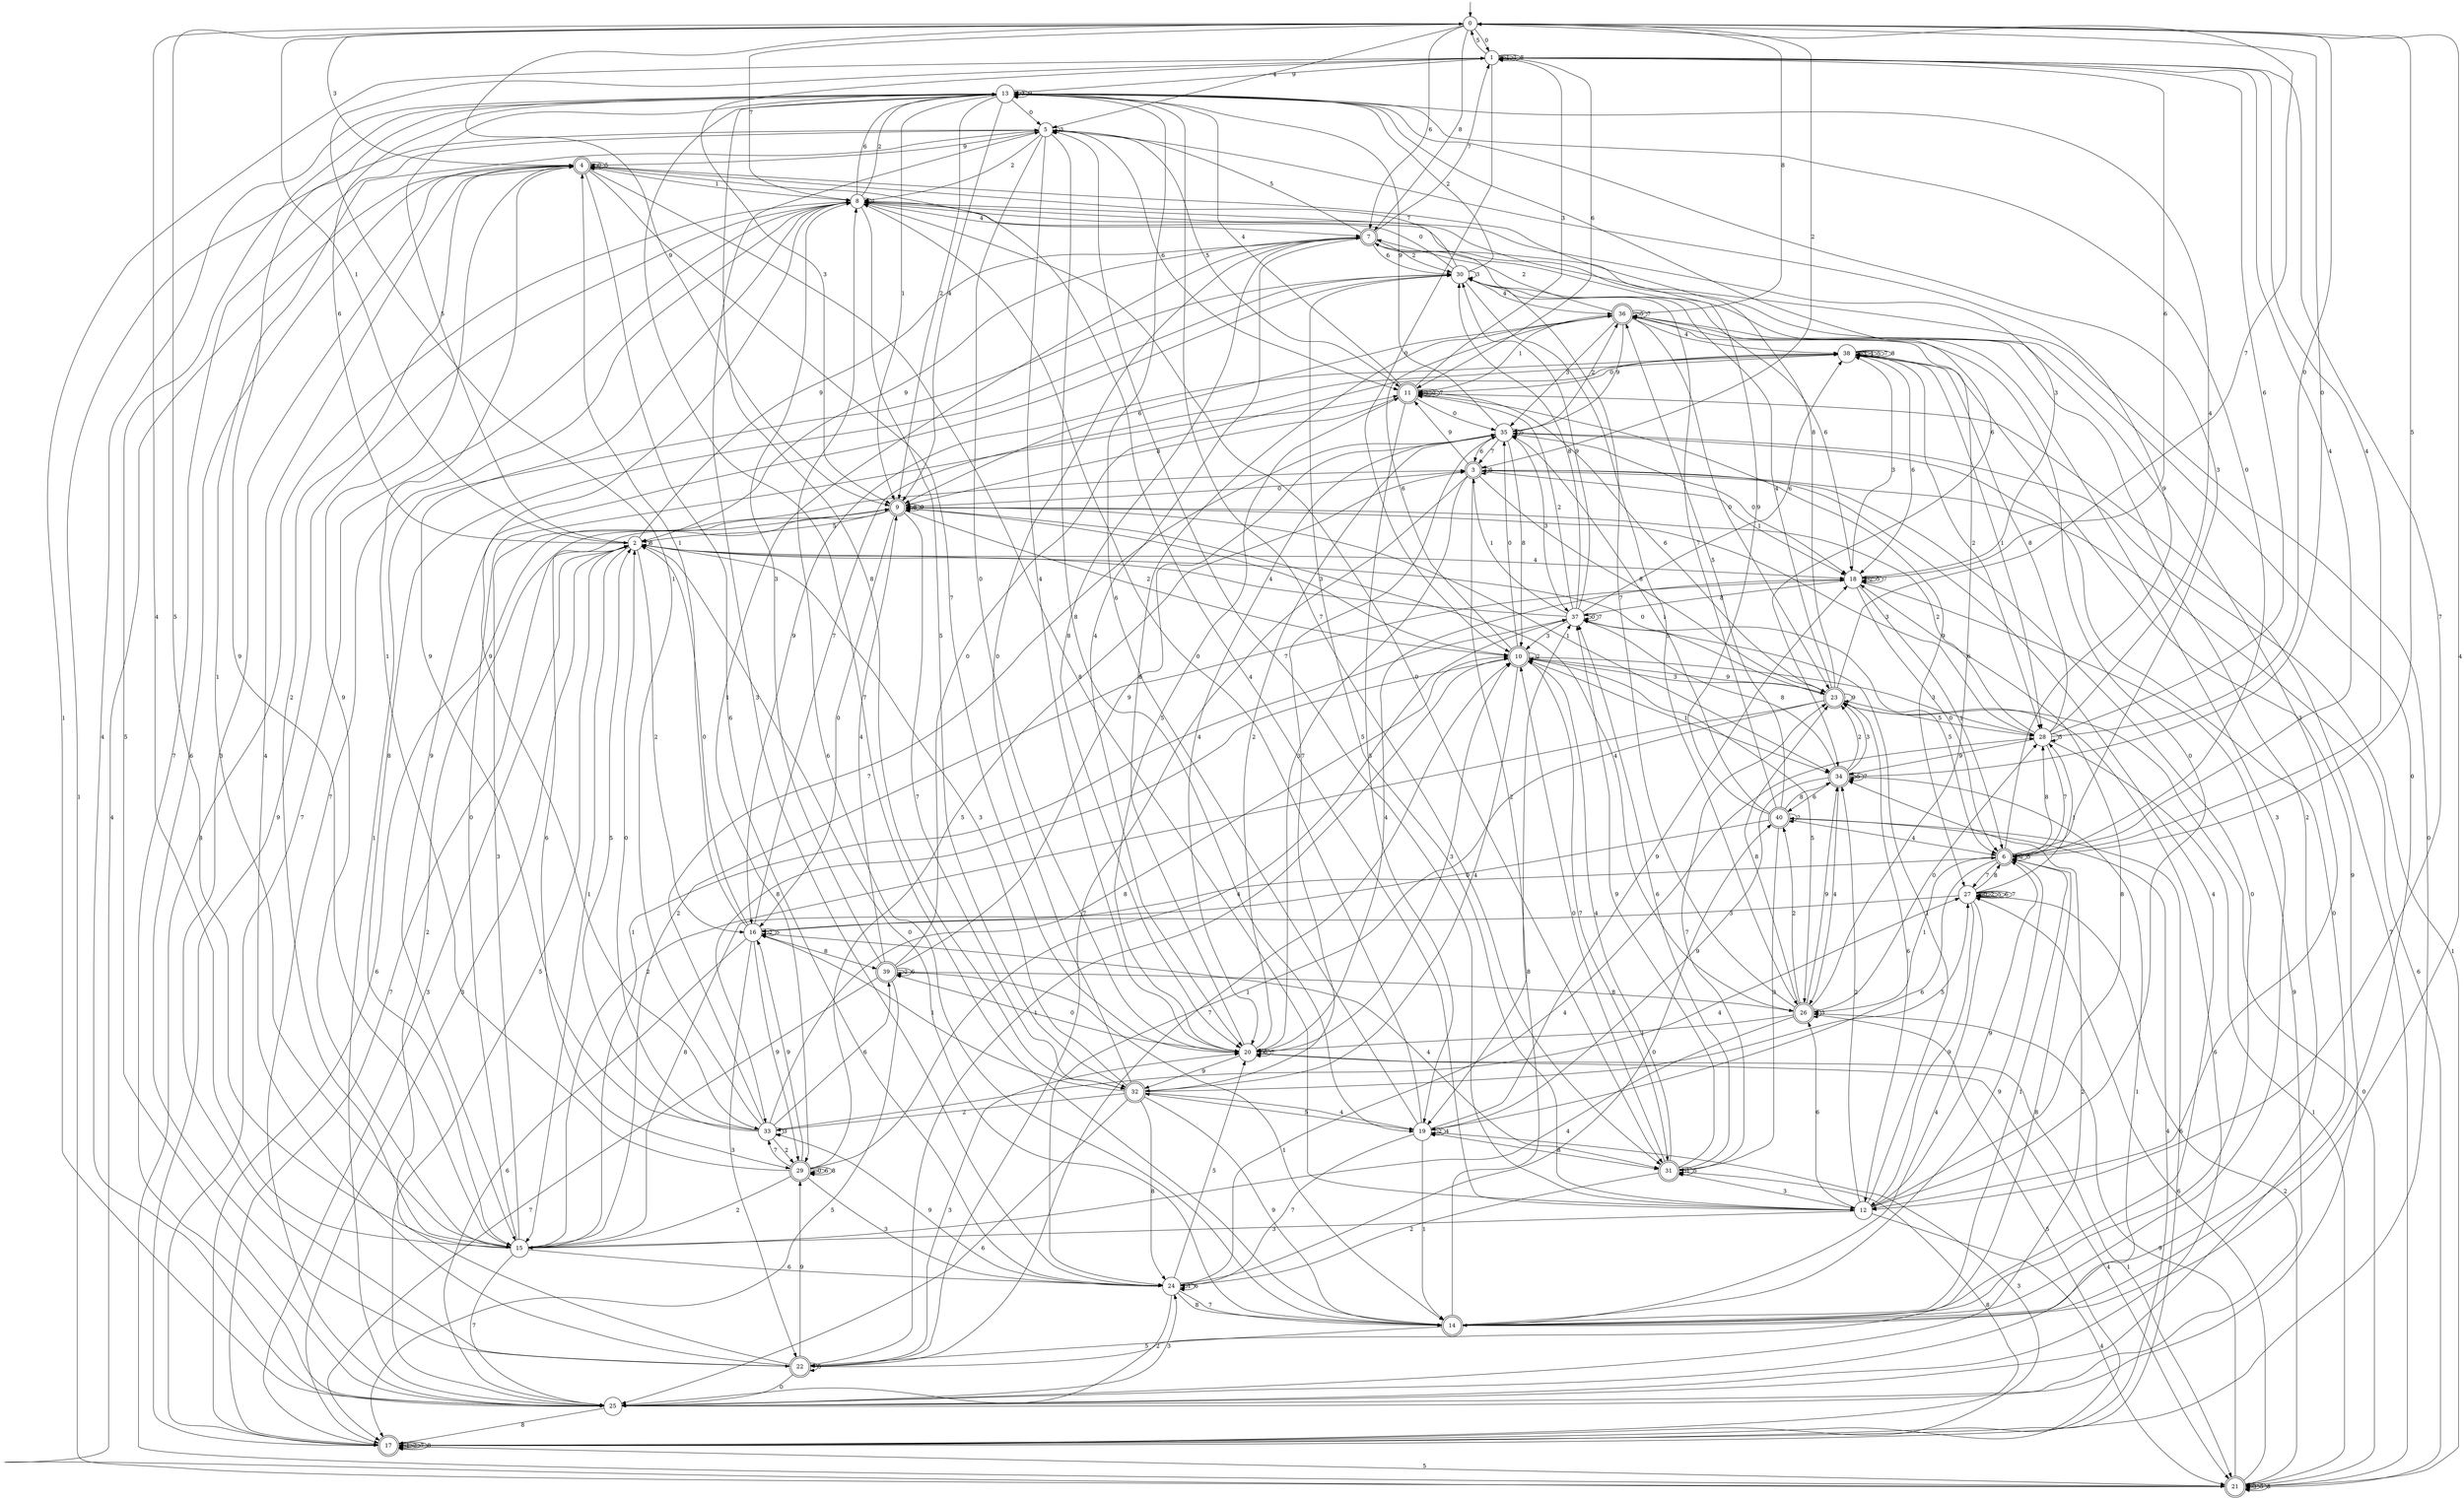 digraph g {

	s0 [shape="circle" label="0"];
	s1 [shape="circle" label="1"];
	s2 [shape="circle" label="2"];
	s3 [shape="doublecircle" label="3"];
	s4 [shape="doublecircle" label="4"];
	s5 [shape="circle" label="5"];
	s6 [shape="doublecircle" label="6"];
	s7 [shape="doublecircle" label="7"];
	s8 [shape="circle" label="8"];
	s9 [shape="doublecircle" label="9"];
	s10 [shape="doublecircle" label="10"];
	s11 [shape="doublecircle" label="11"];
	s12 [shape="circle" label="12"];
	s13 [shape="circle" label="13"];
	s14 [shape="doublecircle" label="14"];
	s15 [shape="circle" label="15"];
	s16 [shape="circle" label="16"];
	s17 [shape="doublecircle" label="17"];
	s18 [shape="circle" label="18"];
	s19 [shape="circle" label="19"];
	s20 [shape="circle" label="20"];
	s21 [shape="doublecircle" label="21"];
	s22 [shape="doublecircle" label="22"];
	s23 [shape="doublecircle" label="23"];
	s24 [shape="circle" label="24"];
	s25 [shape="circle" label="25"];
	s26 [shape="doublecircle" label="26"];
	s27 [shape="circle" label="27"];
	s28 [shape="circle" label="28"];
	s29 [shape="doublecircle" label="29"];
	s30 [shape="circle" label="30"];
	s31 [shape="doublecircle" label="31"];
	s32 [shape="doublecircle" label="32"];
	s33 [shape="circle" label="33"];
	s34 [shape="doublecircle" label="34"];
	s35 [shape="circle" label="35"];
	s36 [shape="doublecircle" label="36"];
	s37 [shape="circle" label="37"];
	s38 [shape="circle" label="38"];
	s39 [shape="doublecircle" label="39"];
	s40 [shape="doublecircle" label="40"];
	s0 -> s1 [label="0"];
	s0 -> s2 [label="1"];
	s0 -> s3 [label="2"];
	s0 -> s4 [label="3"];
	s0 -> s5 [label="4"];
	s0 -> s6 [label="5"];
	s0 -> s7 [label="6"];
	s0 -> s8 [label="7"];
	s0 -> s7 [label="8"];
	s0 -> s9 [label="9"];
	s1 -> s10 [label="0"];
	s1 -> s1 [label="1"];
	s1 -> s1 [label="2"];
	s1 -> s9 [label="3"];
	s1 -> s6 [label="4"];
	s1 -> s0 [label="5"];
	s1 -> s11 [label="6"];
	s1 -> s12 [label="7"];
	s1 -> s1 [label="8"];
	s1 -> s13 [label="9"];
	s2 -> s14 [label="0"];
	s2 -> s15 [label="1"];
	s2 -> s16 [label="2"];
	s2 -> s17 [label="3"];
	s2 -> s18 [label="4"];
	s2 -> s13 [label="5"];
	s2 -> s13 [label="6"];
	s2 -> s17 [label="7"];
	s2 -> s2 [label="8"];
	s2 -> s7 [label="9"];
	s3 -> s9 [label="0"];
	s3 -> s18 [label="1"];
	s3 -> s19 [label="2"];
	s3 -> s20 [label="3"];
	s3 -> s14 [label="4"];
	s3 -> s3 [label="5"];
	s3 -> s21 [label="6"];
	s3 -> s22 [label="7"];
	s3 -> s23 [label="8"];
	s3 -> s11 [label="9"];
	s4 -> s4 [label="0"];
	s4 -> s8 [label="1"];
	s4 -> s15 [label="2"];
	s4 -> s22 [label="3"];
	s4 -> s12 [label="4"];
	s4 -> s4 [label="5"];
	s4 -> s24 [label="6"];
	s4 -> s20 [label="7"];
	s4 -> s12 [label="8"];
	s4 -> s15 [label="9"];
	s5 -> s20 [label="0"];
	s5 -> s15 [label="1"];
	s5 -> s8 [label="2"];
	s5 -> s5 [label="3"];
	s5 -> s20 [label="4"];
	s5 -> s11 [label="5"];
	s5 -> s11 [label="6"];
	s5 -> s25 [label="7"];
	s5 -> s19 [label="8"];
	s5 -> s4 [label="9"];
	s6 -> s13 [label="0"];
	s6 -> s26 [label="1"];
	s6 -> s6 [label="2"];
	s6 -> s13 [label="3"];
	s6 -> s1 [label="4"];
	s6 -> s6 [label="5"];
	s6 -> s19 [label="6"];
	s6 -> s27 [label="7"];
	s6 -> s28 [label="8"];
	s6 -> s5 [label="9"];
	s7 -> s14 [label="0"];
	s7 -> s29 [label="1"];
	s7 -> s30 [label="2"];
	s7 -> s12 [label="3"];
	s7 -> s20 [label="4"];
	s7 -> s5 [label="5"];
	s7 -> s30 [label="6"];
	s7 -> s1 [label="7"];
	s7 -> s20 [label="8"];
	s7 -> s2 [label="9"];
	s8 -> s31 [label="0"];
	s8 -> s8 [label="1"];
	s8 -> s13 [label="2"];
	s8 -> s18 [label="3"];
	s8 -> s7 [label="4"];
	s8 -> s32 [label="5"];
	s8 -> s13 [label="6"];
	s8 -> s17 [label="7"];
	s8 -> s21 [label="8"];
	s8 -> s33 [label="9"];
	s9 -> s16 [label="0"];
	s9 -> s34 [label="1"];
	s9 -> s10 [label="2"];
	s9 -> s10 [label="3"];
	s9 -> s26 [label="4"];
	s9 -> s2 [label="5"];
	s9 -> s29 [label="6"];
	s9 -> s32 [label="7"];
	s9 -> s9 [label="8"];
	s9 -> s9 [label="9"];
	s10 -> s35 [label="0"];
	s10 -> s34 [label="1"];
	s10 -> s10 [label="2"];
	s10 -> s28 [label="3"];
	s10 -> s32 [label="4"];
	s10 -> s26 [label="5"];
	s10 -> s36 [label="6"];
	s10 -> s31 [label="7"];
	s10 -> s33 [label="8"];
	s10 -> s23 [label="9"];
	s11 -> s35 [label="0"];
	s11 -> s11 [label="1"];
	s11 -> s11 [label="2"];
	s11 -> s1 [label="3"];
	s11 -> s13 [label="4"];
	s11 -> s19 [label="5"];
	s11 -> s23 [label="6"];
	s11 -> s11 [label="7"];
	s11 -> s9 [label="8"];
	s11 -> s27 [label="9"];
	s12 -> s36 [label="0"];
	s12 -> s37 [label="1"];
	s12 -> s34 [label="2"];
	s12 -> s15 [label="3"];
	s12 -> s21 [label="4"];
	s12 -> s30 [label="5"];
	s12 -> s26 [label="6"];
	s12 -> s5 [label="7"];
	s12 -> s18 [label="8"];
	s12 -> s6 [label="9"];
	s13 -> s5 [label="0"];
	s13 -> s9 [label="1"];
	s13 -> s9 [label="2"];
	s13 -> s13 [label="3"];
	s13 -> s9 [label="4"];
	s13 -> s25 [label="5"];
	s13 -> s34 [label="6"];
	s13 -> s31 [label="7"];
	s13 -> s32 [label="8"];
	s13 -> s13 [label="9"];
	s14 -> s3 [label="0"];
	s14 -> s6 [label="1"];
	s14 -> s36 [label="2"];
	s14 -> s36 [label="3"];
	s14 -> s0 [label="4"];
	s14 -> s22 [label="5"];
	s14 -> s8 [label="6"];
	s14 -> s13 [label="7"];
	s14 -> s37 [label="8"];
	s14 -> s6 [label="9"];
	s15 -> s11 [label="0"];
	s15 -> s37 [label="1"];
	s15 -> s18 [label="2"];
	s15 -> s3 [label="3"];
	s15 -> s0 [label="4"];
	s15 -> s0 [label="5"];
	s15 -> s24 [label="6"];
	s15 -> s25 [label="7"];
	s15 -> s6 [label="8"];
	s15 -> s13 [label="9"];
	s16 -> s2 [label="0"];
	s16 -> s4 [label="1"];
	s16 -> s16 [label="2"];
	s16 -> s22 [label="3"];
	s16 -> s31 [label="4"];
	s16 -> s16 [label="5"];
	s16 -> s25 [label="6"];
	s16 -> s38 [label="7"];
	s16 -> s39 [label="8"];
	s16 -> s29 [label="9"];
	s17 -> s7 [label="0"];
	s17 -> s17 [label="1"];
	s17 -> s17 [label="2"];
	s17 -> s2 [label="3"];
	s17 -> s40 [label="4"];
	s17 -> s21 [label="5"];
	s17 -> s9 [label="6"];
	s17 -> s17 [label="7"];
	s17 -> s17 [label="8"];
	s17 -> s8 [label="9"];
	s18 -> s6 [label="0"];
	s18 -> s6 [label="1"];
	s18 -> s18 [label="2"];
	s18 -> s38 [label="3"];
	s18 -> s20 [label="4"];
	s18 -> s18 [label="5"];
	s18 -> s1 [label="6"];
	s18 -> s18 [label="7"];
	s18 -> s37 [label="8"];
	s18 -> s25 [label="9"];
	s19 -> s8 [label="0"];
	s19 -> s14 [label="1"];
	s19 -> s19 [label="2"];
	s19 -> s17 [label="3"];
	s19 -> s19 [label="4"];
	s19 -> s32 [label="5"];
	s19 -> s13 [label="6"];
	s19 -> s24 [label="7"];
	s19 -> s31 [label="8"];
	s19 -> s18 [label="9"];
	s20 -> s39 [label="0"];
	s20 -> s21 [label="1"];
	s20 -> s35 [label="2"];
	s20 -> s10 [label="3"];
	s20 -> s21 [label="4"];
	s20 -> s11 [label="5"];
	s20 -> s20 [label="6"];
	s20 -> s20 [label="7"];
	s20 -> s36 [label="8"];
	s20 -> s32 [label="9"];
	s21 -> s23 [label="0"];
	s21 -> s5 [label="1"];
	s21 -> s27 [label="2"];
	s21 -> s21 [label="3"];
	s21 -> s4 [label="4"];
	s21 -> s21 [label="5"];
	s21 -> s27 [label="6"];
	s21 -> s11 [label="7"];
	s21 -> s21 [label="8"];
	s21 -> s26 [label="9"];
	s22 -> s25 [label="0"];
	s22 -> s10 [label="1"];
	s22 -> s9 [label="2"];
	s22 -> s20 [label="3"];
	s22 -> s4 [label="4"];
	s22 -> s22 [label="5"];
	s22 -> s4 [label="6"];
	s22 -> s10 [label="7"];
	s22 -> s6 [label="8"];
	s22 -> s29 [label="9"];
	s23 -> s2 [label="0"];
	s23 -> s24 [label="1"];
	s23 -> s15 [label="2"];
	s23 -> s10 [label="3"];
	s23 -> s30 [label="4"];
	s23 -> s28 [label="5"];
	s23 -> s12 [label="6"];
	s23 -> s0 [label="7"];
	s23 -> s4 [label="8"];
	s23 -> s23 [label="9"];
	s24 -> s40 [label="0"];
	s24 -> s24 [label="1"];
	s24 -> s25 [label="2"];
	s24 -> s5 [label="3"];
	s24 -> s28 [label="4"];
	s24 -> s20 [label="5"];
	s24 -> s24 [label="6"];
	s24 -> s14 [label="7"];
	s24 -> s14 [label="8"];
	s24 -> s33 [label="9"];
	s25 -> s35 [label="0"];
	s25 -> s1 [label="1"];
	s25 -> s34 [label="2"];
	s25 -> s24 [label="3"];
	s25 -> s13 [label="4"];
	s25 -> s2 [label="5"];
	s25 -> s23 [label="6"];
	s25 -> s8 [label="7"];
	s25 -> s17 [label="8"];
	s25 -> s38 [label="9"];
	s26 -> s28 [label="0"];
	s26 -> s20 [label="1"];
	s26 -> s40 [label="2"];
	s26 -> s26 [label="3"];
	s26 -> s15 [label="4"];
	s26 -> s17 [label="5"];
	s26 -> s36 [label="6"];
	s26 -> s8 [label="7"];
	s26 -> s23 [label="8"];
	s26 -> s34 [label="9"];
	s27 -> s27 [label="0"];
	s27 -> s28 [label="1"];
	s27 -> s27 [label="2"];
	s27 -> s16 [label="3"];
	s27 -> s14 [label="4"];
	s27 -> s27 [label="5"];
	s27 -> s27 [label="6"];
	s27 -> s27 [label="7"];
	s27 -> s6 [label="8"];
	s27 -> s12 [label="9"];
	s28 -> s0 [label="0"];
	s28 -> s21 [label="1"];
	s28 -> s9 [label="2"];
	s28 -> s9 [label="3"];
	s28 -> s13 [label="4"];
	s28 -> s28 [label="5"];
	s28 -> s1 [label="6"];
	s28 -> s6 [label="7"];
	s28 -> s38 [label="8"];
	s28 -> s34 [label="9"];
	s29 -> s29 [label="0"];
	s29 -> s4 [label="1"];
	s29 -> s15 [label="2"];
	s29 -> s24 [label="3"];
	s29 -> s37 [label="4"];
	s29 -> s3 [label="5"];
	s29 -> s29 [label="6"];
	s29 -> s33 [label="7"];
	s29 -> s29 [label="8"];
	s29 -> s16 [label="9"];
	s30 -> s8 [label="0"];
	s30 -> s25 [label="1"];
	s30 -> s13 [label="2"];
	s30 -> s30 [label="3"];
	s30 -> s36 [label="4"];
	s30 -> s26 [label="5"];
	s30 -> s18 [label="6"];
	s30 -> s4 [label="7"];
	s30 -> s15 [label="8"];
	s30 -> s15 [label="9"];
	s31 -> s10 [label="0"];
	s31 -> s31 [label="1"];
	s31 -> s24 [label="2"];
	s31 -> s12 [label="3"];
	s31 -> s10 [label="4"];
	s31 -> s31 [label="5"];
	s31 -> s37 [label="6"];
	s31 -> s23 [label="7"];
	s31 -> s17 [label="8"];
	s31 -> s37 [label="9"];
	s32 -> s7 [label="0"];
	s32 -> s16 [label="1"];
	s32 -> s33 [label="2"];
	s32 -> s2 [label="3"];
	s32 -> s19 [label="4"];
	s32 -> s27 [label="5"];
	s32 -> s25 [label="6"];
	s32 -> s35 [label="7"];
	s32 -> s24 [label="8"];
	s32 -> s14 [label="9"];
	s33 -> s2 [label="0"];
	s33 -> s1 [label="1"];
	s33 -> s29 [label="2"];
	s33 -> s33 [label="3"];
	s33 -> s27 [label="4"];
	s33 -> s2 [label="5"];
	s33 -> s39 [label="6"];
	s33 -> s35 [label="7"];
	s33 -> s10 [label="8"];
	s33 -> s8 [label="9"];
	s34 -> s0 [label="0"];
	s34 -> s25 [label="1"];
	s34 -> s23 [label="2"];
	s34 -> s23 [label="3"];
	s34 -> s26 [label="4"];
	s34 -> s34 [label="5"];
	s34 -> s40 [label="6"];
	s34 -> s34 [label="7"];
	s34 -> s37 [label="8"];
	s34 -> s19 [label="9"];
	s35 -> s18 [label="0"];
	s35 -> s21 [label="1"];
	s35 -> s36 [label="2"];
	s35 -> s37 [label="3"];
	s35 -> s20 [label="4"];
	s35 -> s35 [label="5"];
	s35 -> s3 [label="6"];
	s35 -> s3 [label="7"];
	s35 -> s10 [label="8"];
	s35 -> s13 [label="9"];
	s36 -> s23 [label="0"];
	s36 -> s11 [label="1"];
	s36 -> s7 [label="2"];
	s36 -> s35 [label="3"];
	s36 -> s38 [label="4"];
	s36 -> s36 [label="5"];
	s36 -> s9 [label="6"];
	s36 -> s36 [label="7"];
	s36 -> s0 [label="8"];
	s36 -> s35 [label="9"];
	s37 -> s37 [label="0"];
	s37 -> s3 [label="1"];
	s37 -> s11 [label="2"];
	s37 -> s10 [label="3"];
	s37 -> s2 [label="4"];
	s37 -> s6 [label="5"];
	s37 -> s38 [label="6"];
	s37 -> s37 [label="7"];
	s37 -> s30 [label="8"];
	s37 -> s30 [label="9"];
	s38 -> s11 [label="0"];
	s38 -> s28 [label="1"];
	s38 -> s28 [label="2"];
	s38 -> s38 [label="3"];
	s38 -> s38 [label="4"];
	s38 -> s38 [label="5"];
	s38 -> s18 [label="6"];
	s38 -> s38 [label="7"];
	s38 -> s38 [label="8"];
	s38 -> s16 [label="9"];
	s39 -> s38 [label="0"];
	s39 -> s14 [label="1"];
	s39 -> s39 [label="2"];
	s39 -> s8 [label="3"];
	s39 -> s9 [label="4"];
	s39 -> s17 [label="5"];
	s39 -> s39 [label="6"];
	s39 -> s17 [label="7"];
	s39 -> s26 [label="8"];
	s39 -> s35 [label="9"];
	s40 -> s16 [label="0"];
	s40 -> s35 [label="1"];
	s40 -> s40 [label="2"];
	s40 -> s31 [label="3"];
	s40 -> s6 [label="4"];
	s40 -> s36 [label="5"];
	s40 -> s17 [label="6"];
	s40 -> s30 [label="7"];
	s40 -> s34 [label="8"];
	s40 -> s8 [label="9"];

__start0 [label="" shape="none" width="0" height="0"];
__start0 -> s0;

}
